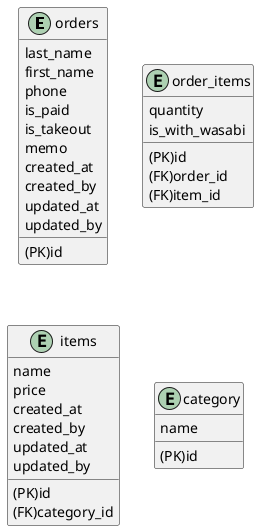 @startuml


entity orders {
   (PK)id
   last_name
   first_name
   phone
   is_paid
   is_takeout
   memo
   created_at
   created_by
   updated_at
   updated_by
}

entity order_items {
   (PK)id
   (FK)order_id
   (FK)item_id
   quantity
   is_with_wasabi
}

entity items {
   (PK)id
   name
   price
   (FK)category_id
   created_at
   created_by
   updated_at
   updated_by
}

entity category {
   (PK)id
   name
}

@enduml
